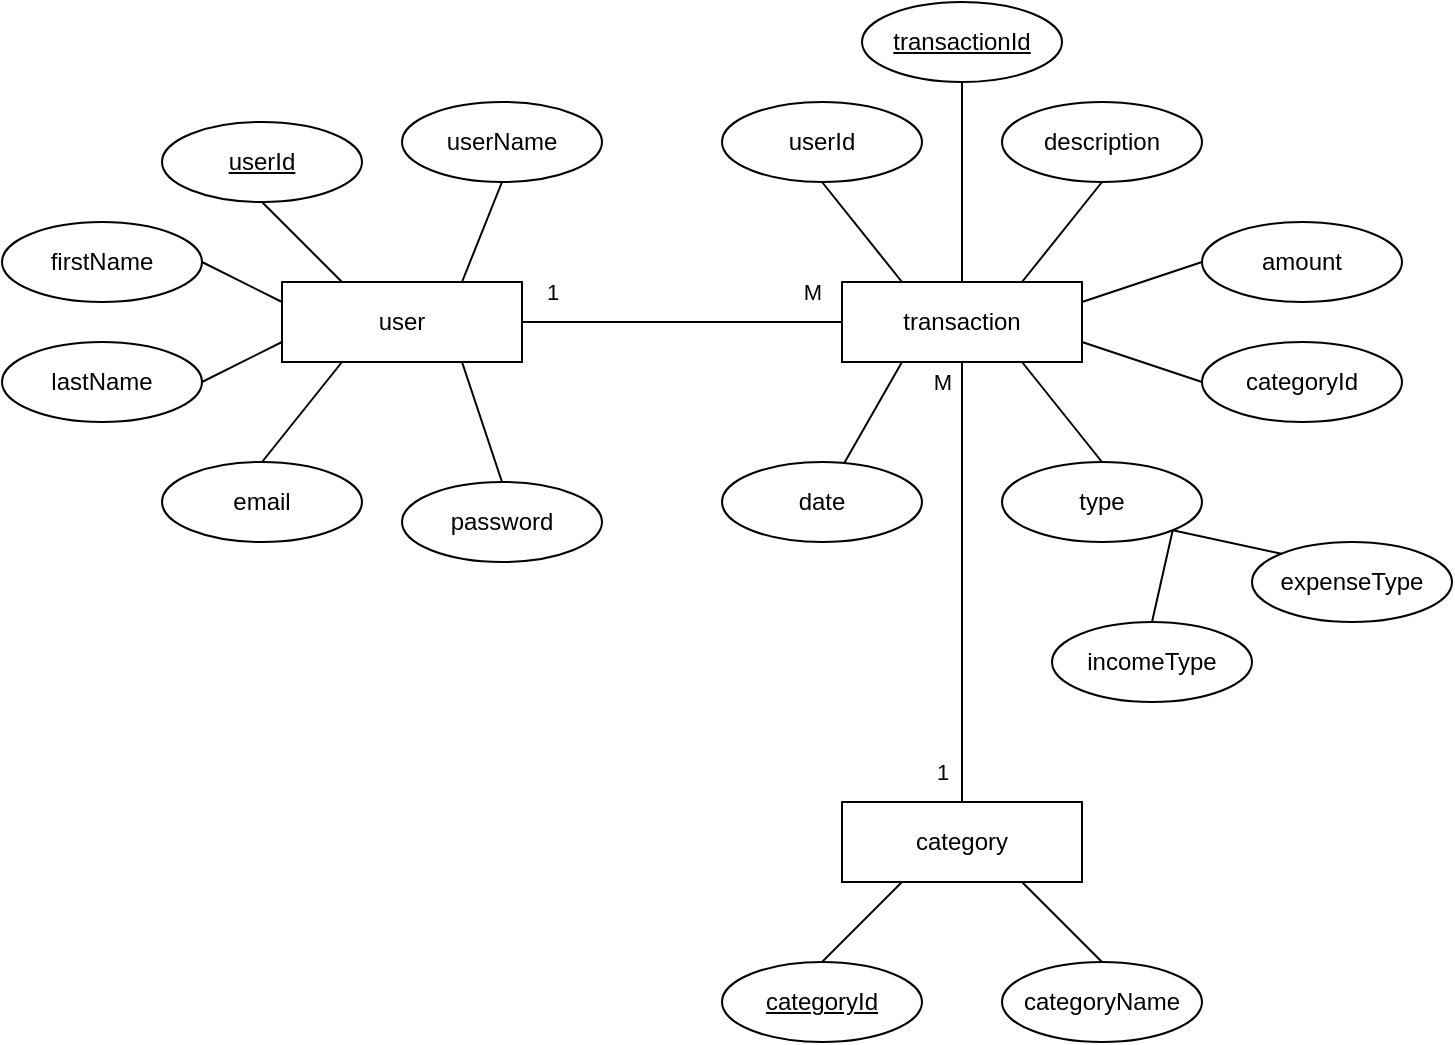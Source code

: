 <mxfile version="24.8.3">
  <diagram name="Page-1" id="Sdm1zZ7LPMUPEqGThzmO">
    <mxGraphModel dx="860" dy="914" grid="1" gridSize="10" guides="1" tooltips="1" connect="1" arrows="1" fold="1" page="1" pageScale="1" pageWidth="850" pageHeight="1100" math="0" shadow="0">
      <root>
        <mxCell id="0" />
        <mxCell id="1" parent="0" />
        <mxCell id="uekYNwwfkWTpfSnnIGin-79" style="edgeStyle=none;shape=connector;rounded=0;orthogonalLoop=1;jettySize=auto;html=1;entryX=0;entryY=0.5;entryDx=0;entryDy=0;strokeColor=default;align=center;verticalAlign=middle;fontFamily=Helvetica;fontSize=11;fontColor=default;labelBackgroundColor=default;endArrow=none;" edge="1" parent="1" source="uekYNwwfkWTpfSnnIGin-24" target="uekYNwwfkWTpfSnnIGin-25">
          <mxGeometry relative="1" as="geometry" />
        </mxCell>
        <mxCell id="uekYNwwfkWTpfSnnIGin-24" value="user" style="rounded=0;whiteSpace=wrap;html=1;" vertex="1" parent="1">
          <mxGeometry x="215" y="260" width="120" height="40" as="geometry" />
        </mxCell>
        <mxCell id="uekYNwwfkWTpfSnnIGin-25" value="transaction" style="rounded=0;whiteSpace=wrap;html=1;" vertex="1" parent="1">
          <mxGeometry x="495" y="260" width="120" height="40" as="geometry" />
        </mxCell>
        <mxCell id="uekYNwwfkWTpfSnnIGin-62" style="edgeStyle=none;shape=connector;rounded=0;orthogonalLoop=1;jettySize=auto;html=1;exitX=1;exitY=0.5;exitDx=0;exitDy=0;entryX=0;entryY=0.25;entryDx=0;entryDy=0;strokeColor=default;align=center;verticalAlign=middle;fontFamily=Helvetica;fontSize=11;fontColor=default;labelBackgroundColor=default;endArrow=none;" edge="1" parent="1" source="uekYNwwfkWTpfSnnIGin-27" target="uekYNwwfkWTpfSnnIGin-24">
          <mxGeometry relative="1" as="geometry" />
        </mxCell>
        <mxCell id="uekYNwwfkWTpfSnnIGin-27" value="firstName" style="ellipse;whiteSpace=wrap;html=1;align=center;" vertex="1" parent="1">
          <mxGeometry x="75" y="230" width="100" height="40" as="geometry" />
        </mxCell>
        <mxCell id="uekYNwwfkWTpfSnnIGin-63" style="edgeStyle=none;shape=connector;rounded=0;orthogonalLoop=1;jettySize=auto;html=1;exitX=1;exitY=0.5;exitDx=0;exitDy=0;entryX=0;entryY=0.75;entryDx=0;entryDy=0;strokeColor=default;align=center;verticalAlign=middle;fontFamily=Helvetica;fontSize=11;fontColor=default;labelBackgroundColor=default;endArrow=none;" edge="1" parent="1" source="uekYNwwfkWTpfSnnIGin-30" target="uekYNwwfkWTpfSnnIGin-24">
          <mxGeometry relative="1" as="geometry" />
        </mxCell>
        <mxCell id="uekYNwwfkWTpfSnnIGin-30" value="lastName" style="ellipse;whiteSpace=wrap;html=1;align=center;" vertex="1" parent="1">
          <mxGeometry x="75" y="290" width="100" height="40" as="geometry" />
        </mxCell>
        <mxCell id="uekYNwwfkWTpfSnnIGin-31" value="email" style="ellipse;whiteSpace=wrap;html=1;align=center;" vertex="1" parent="1">
          <mxGeometry x="155" y="350" width="100" height="40" as="geometry" />
        </mxCell>
        <mxCell id="uekYNwwfkWTpfSnnIGin-61" style="edgeStyle=none;shape=connector;rounded=0;orthogonalLoop=1;jettySize=auto;html=1;exitX=0.5;exitY=1;exitDx=0;exitDy=0;entryX=0.25;entryY=0;entryDx=0;entryDy=0;strokeColor=default;align=center;verticalAlign=middle;fontFamily=Helvetica;fontSize=11;fontColor=default;labelBackgroundColor=default;endArrow=none;" edge="1" parent="1" source="uekYNwwfkWTpfSnnIGin-32" target="uekYNwwfkWTpfSnnIGin-24">
          <mxGeometry relative="1" as="geometry" />
        </mxCell>
        <mxCell id="uekYNwwfkWTpfSnnIGin-32" value="&lt;u&gt;userId&lt;/u&gt;" style="ellipse;whiteSpace=wrap;html=1;align=center;" vertex="1" parent="1">
          <mxGeometry x="155" y="180" width="100" height="40" as="geometry" />
        </mxCell>
        <mxCell id="uekYNwwfkWTpfSnnIGin-33" value="password" style="ellipse;whiteSpace=wrap;html=1;align=center;" vertex="1" parent="1">
          <mxGeometry x="275" y="360" width="100" height="40" as="geometry" />
        </mxCell>
        <mxCell id="uekYNwwfkWTpfSnnIGin-60" style="edgeStyle=none;shape=connector;rounded=0;orthogonalLoop=1;jettySize=auto;html=1;exitX=0.5;exitY=1;exitDx=0;exitDy=0;entryX=0.75;entryY=0;entryDx=0;entryDy=0;strokeColor=default;align=center;verticalAlign=middle;fontFamily=Helvetica;fontSize=11;fontColor=default;labelBackgroundColor=default;endArrow=none;" edge="1" parent="1" source="uekYNwwfkWTpfSnnIGin-34" target="uekYNwwfkWTpfSnnIGin-24">
          <mxGeometry relative="1" as="geometry" />
        </mxCell>
        <mxCell id="uekYNwwfkWTpfSnnIGin-34" value="userName" style="ellipse;whiteSpace=wrap;html=1;align=center;" vertex="1" parent="1">
          <mxGeometry x="275" y="170" width="100" height="40" as="geometry" />
        </mxCell>
        <mxCell id="uekYNwwfkWTpfSnnIGin-64" style="edgeStyle=none;shape=connector;rounded=0;orthogonalLoop=1;jettySize=auto;html=1;exitX=0.5;exitY=1;exitDx=0;exitDy=0;entryX=0.25;entryY=0;entryDx=0;entryDy=0;strokeColor=default;align=center;verticalAlign=middle;fontFamily=Helvetica;fontSize=11;fontColor=default;labelBackgroundColor=default;endArrow=none;" edge="1" parent="1" source="uekYNwwfkWTpfSnnIGin-35" target="uekYNwwfkWTpfSnnIGin-25">
          <mxGeometry relative="1" as="geometry" />
        </mxCell>
        <mxCell id="uekYNwwfkWTpfSnnIGin-35" value="userId" style="ellipse;whiteSpace=wrap;html=1;align=center;" vertex="1" parent="1">
          <mxGeometry x="435" y="170" width="100" height="40" as="geometry" />
        </mxCell>
        <mxCell id="uekYNwwfkWTpfSnnIGin-65" style="edgeStyle=none;shape=connector;rounded=0;orthogonalLoop=1;jettySize=auto;html=1;entryX=0.5;entryY=0;entryDx=0;entryDy=0;strokeColor=default;align=center;verticalAlign=middle;fontFamily=Helvetica;fontSize=11;fontColor=default;labelBackgroundColor=default;endArrow=none;" edge="1" parent="1" source="uekYNwwfkWTpfSnnIGin-36" target="uekYNwwfkWTpfSnnIGin-25">
          <mxGeometry relative="1" as="geometry" />
        </mxCell>
        <mxCell id="uekYNwwfkWTpfSnnIGin-36" value="&lt;u&gt;transactionId&lt;/u&gt;" style="ellipse;whiteSpace=wrap;html=1;align=center;" vertex="1" parent="1">
          <mxGeometry x="505" y="120" width="100" height="40" as="geometry" />
        </mxCell>
        <mxCell id="uekYNwwfkWTpfSnnIGin-37" value="date" style="ellipse;whiteSpace=wrap;html=1;align=center;" vertex="1" parent="1">
          <mxGeometry x="435" y="350" width="100" height="40" as="geometry" />
        </mxCell>
        <mxCell id="uekYNwwfkWTpfSnnIGin-69" style="edgeStyle=none;shape=connector;rounded=0;orthogonalLoop=1;jettySize=auto;html=1;exitX=0.5;exitY=0;exitDx=0;exitDy=0;entryX=0.75;entryY=1;entryDx=0;entryDy=0;strokeColor=default;align=center;verticalAlign=middle;fontFamily=Helvetica;fontSize=11;fontColor=default;labelBackgroundColor=default;endArrow=none;" edge="1" parent="1" source="uekYNwwfkWTpfSnnIGin-38" target="uekYNwwfkWTpfSnnIGin-25">
          <mxGeometry relative="1" as="geometry" />
        </mxCell>
        <mxCell id="uekYNwwfkWTpfSnnIGin-38" value="type" style="ellipse;whiteSpace=wrap;html=1;align=center;" vertex="1" parent="1">
          <mxGeometry x="575" y="350" width="100" height="40" as="geometry" />
        </mxCell>
        <mxCell id="uekYNwwfkWTpfSnnIGin-67" style="edgeStyle=none;shape=connector;rounded=0;orthogonalLoop=1;jettySize=auto;html=1;exitX=0;exitY=0.5;exitDx=0;exitDy=0;entryX=1;entryY=0.25;entryDx=0;entryDy=0;strokeColor=default;align=center;verticalAlign=middle;fontFamily=Helvetica;fontSize=11;fontColor=default;labelBackgroundColor=default;endArrow=none;" edge="1" parent="1" source="uekYNwwfkWTpfSnnIGin-39" target="uekYNwwfkWTpfSnnIGin-25">
          <mxGeometry relative="1" as="geometry" />
        </mxCell>
        <mxCell id="uekYNwwfkWTpfSnnIGin-39" value="amount" style="ellipse;whiteSpace=wrap;html=1;align=center;" vertex="1" parent="1">
          <mxGeometry x="675" y="230" width="100" height="40" as="geometry" />
        </mxCell>
        <mxCell id="uekYNwwfkWTpfSnnIGin-68" style="edgeStyle=none;shape=connector;rounded=0;orthogonalLoop=1;jettySize=auto;html=1;exitX=0;exitY=0.5;exitDx=0;exitDy=0;entryX=1;entryY=0.75;entryDx=0;entryDy=0;strokeColor=default;align=center;verticalAlign=middle;fontFamily=Helvetica;fontSize=11;fontColor=default;labelBackgroundColor=default;endArrow=none;" edge="1" parent="1" source="uekYNwwfkWTpfSnnIGin-40" target="uekYNwwfkWTpfSnnIGin-25">
          <mxGeometry relative="1" as="geometry" />
        </mxCell>
        <mxCell id="uekYNwwfkWTpfSnnIGin-40" value="categoryId" style="ellipse;whiteSpace=wrap;html=1;align=center;" vertex="1" parent="1">
          <mxGeometry x="675" y="290" width="100" height="40" as="geometry" />
        </mxCell>
        <mxCell id="uekYNwwfkWTpfSnnIGin-66" style="edgeStyle=none;shape=connector;rounded=0;orthogonalLoop=1;jettySize=auto;html=1;exitX=0.5;exitY=1;exitDx=0;exitDy=0;entryX=0.75;entryY=0;entryDx=0;entryDy=0;strokeColor=default;align=center;verticalAlign=middle;fontFamily=Helvetica;fontSize=11;fontColor=default;labelBackgroundColor=default;endArrow=none;" edge="1" parent="1" source="uekYNwwfkWTpfSnnIGin-41" target="uekYNwwfkWTpfSnnIGin-25">
          <mxGeometry relative="1" as="geometry" />
        </mxCell>
        <mxCell id="uekYNwwfkWTpfSnnIGin-41" value="description" style="ellipse;whiteSpace=wrap;html=1;align=center;" vertex="1" parent="1">
          <mxGeometry x="575" y="170" width="100" height="40" as="geometry" />
        </mxCell>
        <mxCell id="uekYNwwfkWTpfSnnIGin-72" style="edgeStyle=none;shape=connector;rounded=0;orthogonalLoop=1;jettySize=auto;html=1;exitX=0.25;exitY=1;exitDx=0;exitDy=0;entryX=0.5;entryY=0;entryDx=0;entryDy=0;strokeColor=default;align=center;verticalAlign=middle;fontFamily=Helvetica;fontSize=11;fontColor=default;labelBackgroundColor=default;endArrow=none;" edge="1" parent="1" source="uekYNwwfkWTpfSnnIGin-43" target="uekYNwwfkWTpfSnnIGin-45">
          <mxGeometry relative="1" as="geometry" />
        </mxCell>
        <mxCell id="uekYNwwfkWTpfSnnIGin-73" style="edgeStyle=none;shape=connector;rounded=0;orthogonalLoop=1;jettySize=auto;html=1;exitX=0.75;exitY=1;exitDx=0;exitDy=0;entryX=0.5;entryY=0;entryDx=0;entryDy=0;strokeColor=default;align=center;verticalAlign=middle;fontFamily=Helvetica;fontSize=11;fontColor=default;labelBackgroundColor=default;endArrow=none;" edge="1" parent="1" source="uekYNwwfkWTpfSnnIGin-43" target="uekYNwwfkWTpfSnnIGin-46">
          <mxGeometry relative="1" as="geometry" />
        </mxCell>
        <mxCell id="uekYNwwfkWTpfSnnIGin-78" style="edgeStyle=none;shape=connector;rounded=0;orthogonalLoop=1;jettySize=auto;html=1;exitX=0.5;exitY=0;exitDx=0;exitDy=0;entryX=0.5;entryY=1;entryDx=0;entryDy=0;strokeColor=default;align=center;verticalAlign=middle;fontFamily=Helvetica;fontSize=11;fontColor=default;labelBackgroundColor=default;endArrow=none;" edge="1" parent="1" source="uekYNwwfkWTpfSnnIGin-43" target="uekYNwwfkWTpfSnnIGin-25">
          <mxGeometry relative="1" as="geometry" />
        </mxCell>
        <mxCell id="uekYNwwfkWTpfSnnIGin-43" value="category" style="rounded=0;whiteSpace=wrap;html=1;" vertex="1" parent="1">
          <mxGeometry x="495" y="520" width="120" height="40" as="geometry" />
        </mxCell>
        <mxCell id="uekYNwwfkWTpfSnnIGin-45" value="&lt;u&gt;categoryId&lt;/u&gt;" style="ellipse;whiteSpace=wrap;html=1;align=center;" vertex="1" parent="1">
          <mxGeometry x="435" y="600" width="100" height="40" as="geometry" />
        </mxCell>
        <mxCell id="uekYNwwfkWTpfSnnIGin-46" value="categoryName" style="ellipse;whiteSpace=wrap;html=1;align=center;" vertex="1" parent="1">
          <mxGeometry x="575" y="600" width="100" height="40" as="geometry" />
        </mxCell>
        <mxCell id="uekYNwwfkWTpfSnnIGin-57" value="" style="endArrow=none;html=1;rounded=0;strokeColor=default;align=center;verticalAlign=middle;fontFamily=Helvetica;fontSize=11;fontColor=default;labelBackgroundColor=default;entryX=0.5;entryY=0;entryDx=0;entryDy=0;exitX=0.75;exitY=1;exitDx=0;exitDy=0;" edge="1" parent="1" source="uekYNwwfkWTpfSnnIGin-24" target="uekYNwwfkWTpfSnnIGin-33">
          <mxGeometry width="50" height="50" relative="1" as="geometry">
            <mxPoint x="400" y="480" as="sourcePoint" />
            <mxPoint x="450" y="430" as="targetPoint" />
          </mxGeometry>
        </mxCell>
        <mxCell id="uekYNwwfkWTpfSnnIGin-58" value="" style="endArrow=none;html=1;rounded=0;strokeColor=default;align=center;verticalAlign=middle;fontFamily=Helvetica;fontSize=11;fontColor=default;labelBackgroundColor=default;entryX=0.5;entryY=0;entryDx=0;entryDy=0;exitX=0.25;exitY=1;exitDx=0;exitDy=0;" edge="1" parent="1" source="uekYNwwfkWTpfSnnIGin-24" target="uekYNwwfkWTpfSnnIGin-31">
          <mxGeometry width="50" height="50" relative="1" as="geometry">
            <mxPoint x="315" y="310" as="sourcePoint" />
            <mxPoint x="335" y="370" as="targetPoint" />
          </mxGeometry>
        </mxCell>
        <mxCell id="uekYNwwfkWTpfSnnIGin-70" style="edgeStyle=none;shape=connector;rounded=0;orthogonalLoop=1;jettySize=auto;html=1;entryX=0.25;entryY=1;entryDx=0;entryDy=0;strokeColor=default;align=center;verticalAlign=middle;fontFamily=Helvetica;fontSize=11;fontColor=default;labelBackgroundColor=default;endArrow=none;" edge="1" parent="1" source="uekYNwwfkWTpfSnnIGin-37" target="uekYNwwfkWTpfSnnIGin-25">
          <mxGeometry relative="1" as="geometry" />
        </mxCell>
        <mxCell id="uekYNwwfkWTpfSnnIGin-80" value="1" style="text;html=1;align=center;verticalAlign=middle;resizable=0;points=[];autosize=1;strokeColor=none;fillColor=none;fontFamily=Helvetica;fontSize=11;fontColor=default;labelBackgroundColor=default;" vertex="1" parent="1">
          <mxGeometry x="335" y="250" width="30" height="30" as="geometry" />
        </mxCell>
        <mxCell id="uekYNwwfkWTpfSnnIGin-81" value="M" style="text;html=1;align=center;verticalAlign=middle;resizable=0;points=[];autosize=1;strokeColor=none;fillColor=none;fontFamily=Helvetica;fontSize=11;fontColor=default;labelBackgroundColor=default;" vertex="1" parent="1">
          <mxGeometry x="465" y="250" width="30" height="30" as="geometry" />
        </mxCell>
        <mxCell id="uekYNwwfkWTpfSnnIGin-82" value="1" style="text;html=1;align=center;verticalAlign=middle;resizable=0;points=[];autosize=1;strokeColor=none;fillColor=none;fontFamily=Helvetica;fontSize=11;fontColor=default;labelBackgroundColor=default;" vertex="1" parent="1">
          <mxGeometry x="530" y="490" width="30" height="30" as="geometry" />
        </mxCell>
        <mxCell id="uekYNwwfkWTpfSnnIGin-83" value="M" style="text;html=1;align=center;verticalAlign=middle;resizable=0;points=[];autosize=1;strokeColor=none;fillColor=none;fontFamily=Helvetica;fontSize=11;fontColor=default;labelBackgroundColor=default;" vertex="1" parent="1">
          <mxGeometry x="530" y="295" width="30" height="30" as="geometry" />
        </mxCell>
        <mxCell id="uekYNwwfkWTpfSnnIGin-87" style="edgeStyle=none;shape=connector;rounded=0;orthogonalLoop=1;jettySize=auto;html=1;exitX=0;exitY=0;exitDx=0;exitDy=0;entryX=1;entryY=1;entryDx=0;entryDy=0;strokeColor=default;align=center;verticalAlign=middle;fontFamily=Helvetica;fontSize=11;fontColor=default;labelBackgroundColor=default;endArrow=none;" edge="1" parent="1" source="uekYNwwfkWTpfSnnIGin-84" target="uekYNwwfkWTpfSnnIGin-38">
          <mxGeometry relative="1" as="geometry" />
        </mxCell>
        <mxCell id="uekYNwwfkWTpfSnnIGin-84" value="expenseType" style="ellipse;whiteSpace=wrap;html=1;align=center;" vertex="1" parent="1">
          <mxGeometry x="700" y="390" width="100" height="40" as="geometry" />
        </mxCell>
        <mxCell id="uekYNwwfkWTpfSnnIGin-86" style="edgeStyle=none;shape=connector;rounded=0;orthogonalLoop=1;jettySize=auto;html=1;exitX=0.5;exitY=0;exitDx=0;exitDy=0;entryX=1;entryY=1;entryDx=0;entryDy=0;strokeColor=default;align=center;verticalAlign=middle;fontFamily=Helvetica;fontSize=11;fontColor=default;labelBackgroundColor=default;endArrow=none;" edge="1" parent="1" source="uekYNwwfkWTpfSnnIGin-85" target="uekYNwwfkWTpfSnnIGin-38">
          <mxGeometry relative="1" as="geometry" />
        </mxCell>
        <mxCell id="uekYNwwfkWTpfSnnIGin-85" value="incomeType" style="ellipse;whiteSpace=wrap;html=1;align=center;" vertex="1" parent="1">
          <mxGeometry x="600" y="430" width="100" height="40" as="geometry" />
        </mxCell>
      </root>
    </mxGraphModel>
  </diagram>
</mxfile>
